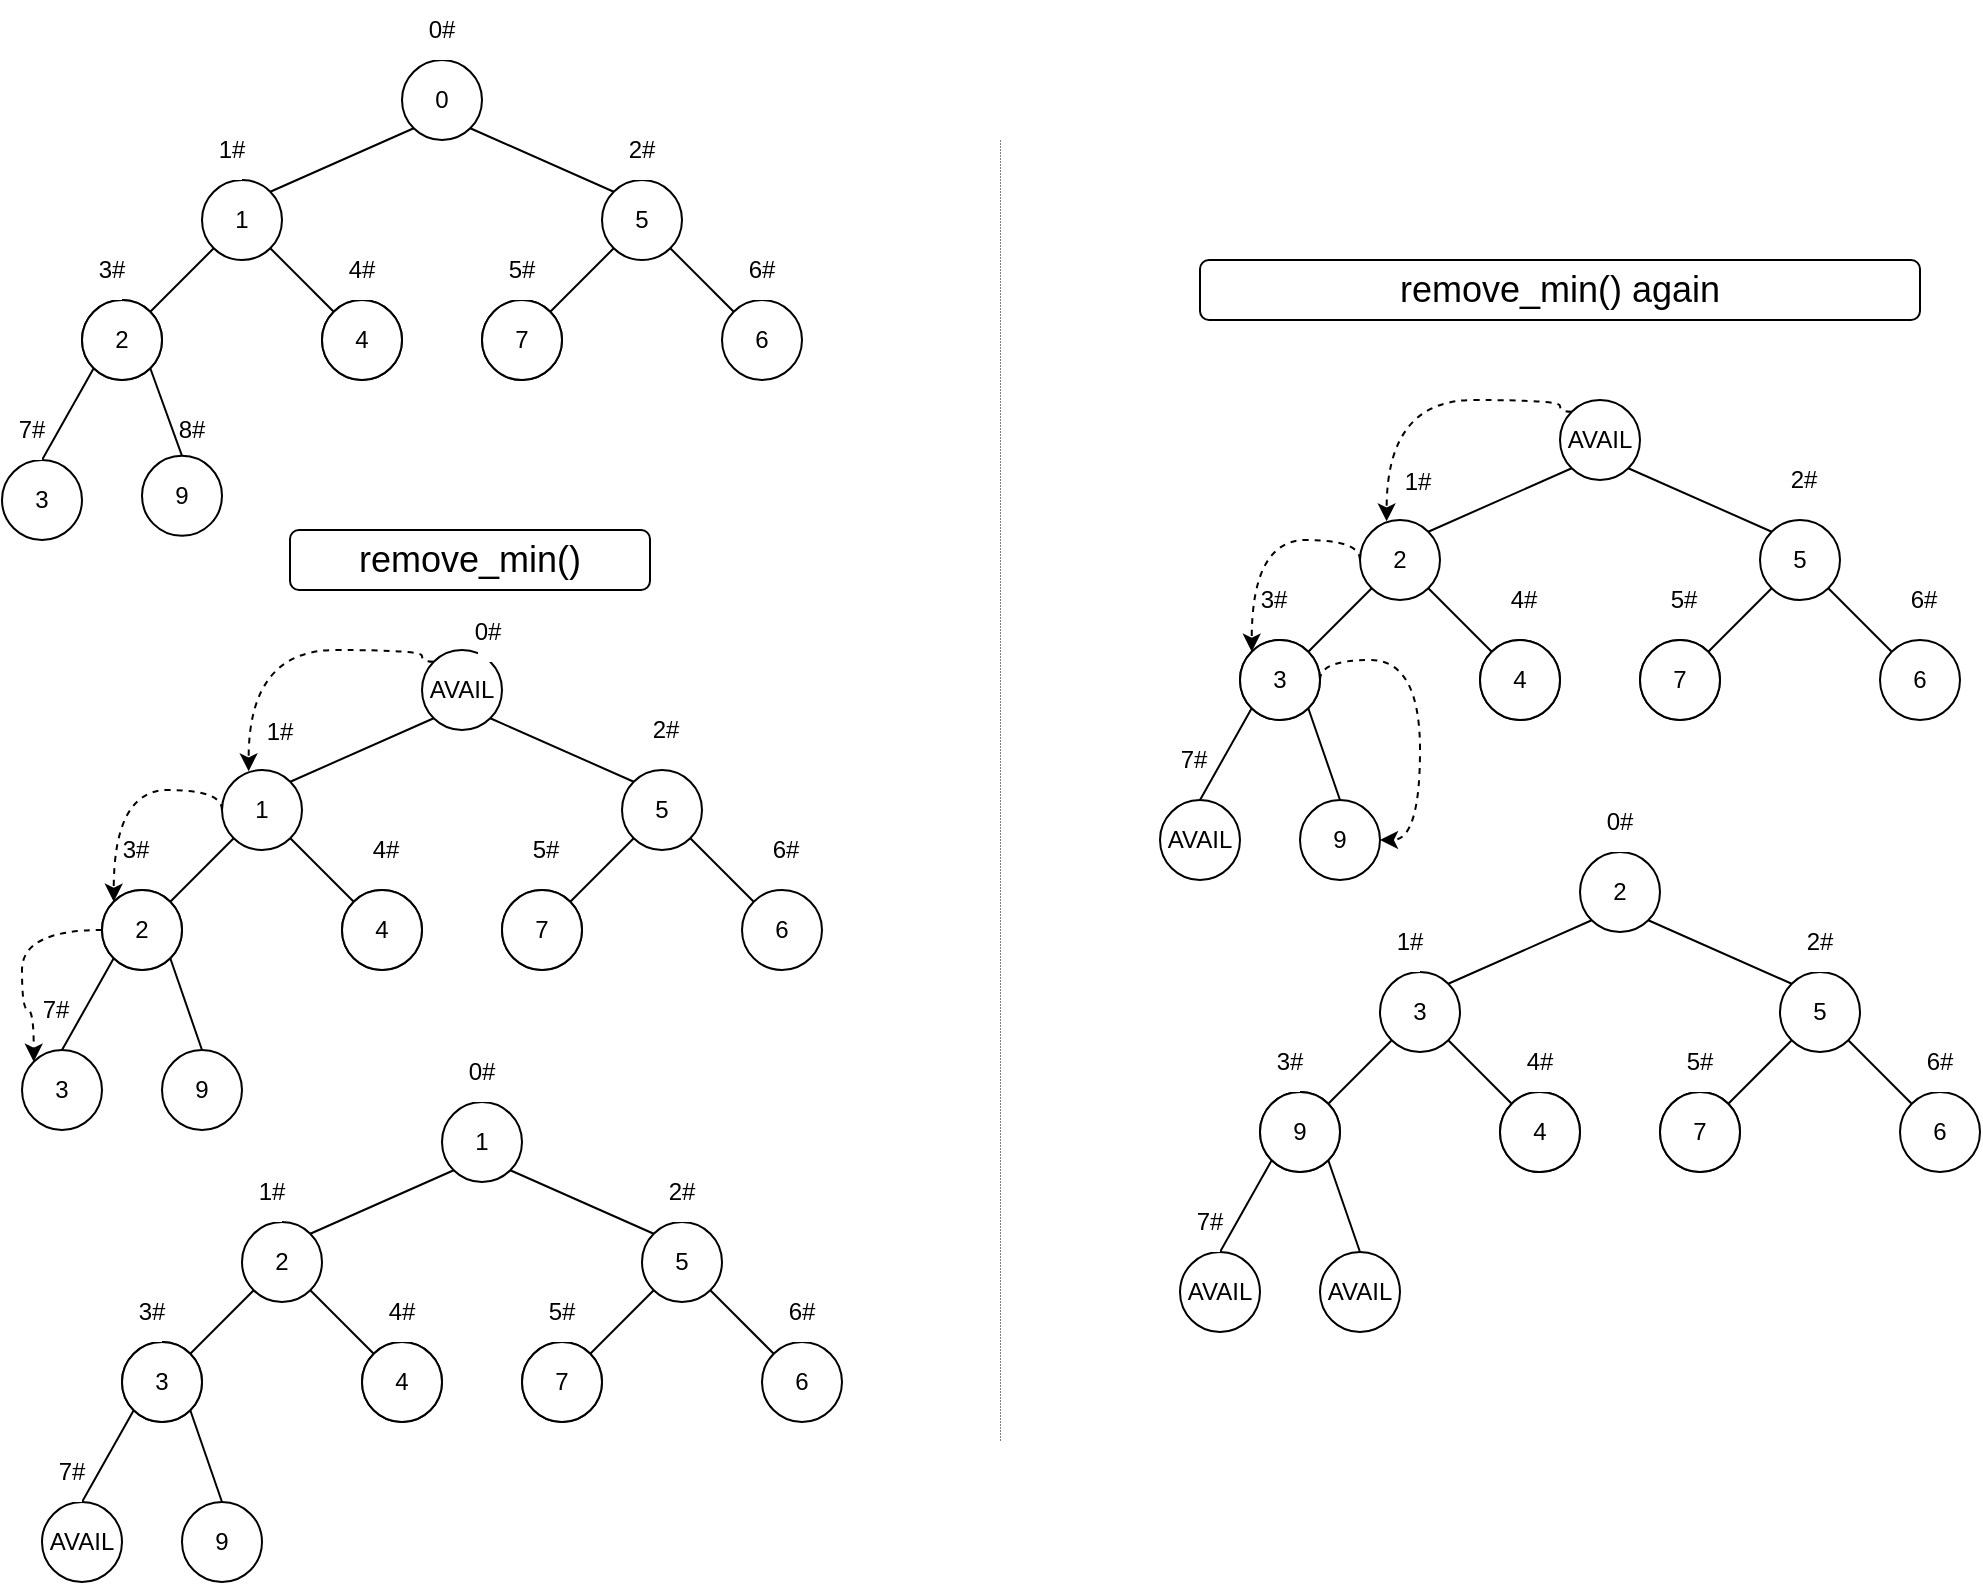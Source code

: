<mxfile version="18.0.3" type="github">
  <diagram id="ILHfGPeh-TraK1wzI0Kx" name="Page-1">
    <mxGraphModel dx="1303" dy="727" grid="1" gridSize="10" guides="1" tooltips="1" connect="1" arrows="1" fold="1" page="1" pageScale="1" pageWidth="827" pageHeight="1169" math="0" shadow="0">
      <root>
        <mxCell id="0" />
        <mxCell id="1" parent="0" />
        <mxCell id="59LHeVAlmlEeKIpCH-CL-5" style="rounded=0;orthogonalLoop=1;jettySize=auto;html=1;exitX=0;exitY=1;exitDx=0;exitDy=0;entryX=1;entryY=0;entryDx=0;entryDy=0;endArrow=none;endFill=0;" edge="1" parent="1" source="59LHeVAlmlEeKIpCH-CL-1" target="59LHeVAlmlEeKIpCH-CL-3">
          <mxGeometry relative="1" as="geometry" />
        </mxCell>
        <mxCell id="59LHeVAlmlEeKIpCH-CL-6" style="edgeStyle=none;rounded=0;orthogonalLoop=1;jettySize=auto;html=1;exitX=1;exitY=1;exitDx=0;exitDy=0;entryX=0;entryY=0;entryDx=0;entryDy=0;endArrow=none;endFill=0;" edge="1" parent="1" source="59LHeVAlmlEeKIpCH-CL-1" target="59LHeVAlmlEeKIpCH-CL-4">
          <mxGeometry relative="1" as="geometry" />
        </mxCell>
        <mxCell id="59LHeVAlmlEeKIpCH-CL-1" value="0" style="ellipse;whiteSpace=wrap;html=1;aspect=fixed;" vertex="1" parent="1">
          <mxGeometry x="211" y="50" width="40" height="40" as="geometry" />
        </mxCell>
        <mxCell id="59LHeVAlmlEeKIpCH-CL-3" value="1" style="ellipse;whiteSpace=wrap;html=1;aspect=fixed;" vertex="1" parent="1">
          <mxGeometry x="111" y="110" width="40" height="40" as="geometry" />
        </mxCell>
        <mxCell id="59LHeVAlmlEeKIpCH-CL-4" value="5" style="ellipse;whiteSpace=wrap;html=1;aspect=fixed;" vertex="1" parent="1">
          <mxGeometry x="311" y="110" width="40" height="40" as="geometry" />
        </mxCell>
        <mxCell id="59LHeVAlmlEeKIpCH-CL-7" style="rounded=0;orthogonalLoop=1;jettySize=auto;html=1;exitX=0;exitY=1;exitDx=0;exitDy=0;entryX=1;entryY=0;entryDx=0;entryDy=0;endArrow=none;endFill=0;" edge="1" parent="1" source="59LHeVAlmlEeKIpCH-CL-3" target="59LHeVAlmlEeKIpCH-CL-10">
          <mxGeometry relative="1" as="geometry">
            <mxPoint x="116.858" y="144.142" as="sourcePoint" />
          </mxGeometry>
        </mxCell>
        <mxCell id="59LHeVAlmlEeKIpCH-CL-8" style="edgeStyle=none;rounded=0;orthogonalLoop=1;jettySize=auto;html=1;exitX=1;exitY=1;exitDx=0;exitDy=0;entryX=0;entryY=0;entryDx=0;entryDy=0;endArrow=none;endFill=0;" edge="1" parent="1" source="59LHeVAlmlEeKIpCH-CL-3" target="59LHeVAlmlEeKIpCH-CL-11">
          <mxGeometry relative="1" as="geometry">
            <mxPoint x="145.142" y="144.142" as="sourcePoint" />
          </mxGeometry>
        </mxCell>
        <mxCell id="59LHeVAlmlEeKIpCH-CL-10" value="" style="ellipse;whiteSpace=wrap;html=1;aspect=fixed;" vertex="1" parent="1">
          <mxGeometry x="51" y="170" width="40" height="40" as="geometry" />
        </mxCell>
        <mxCell id="59LHeVAlmlEeKIpCH-CL-11" value="" style="ellipse;whiteSpace=wrap;html=1;aspect=fixed;" vertex="1" parent="1">
          <mxGeometry x="171" y="170" width="40" height="40" as="geometry" />
        </mxCell>
        <mxCell id="59LHeVAlmlEeKIpCH-CL-12" style="rounded=0;orthogonalLoop=1;jettySize=auto;html=1;exitX=0;exitY=1;exitDx=0;exitDy=0;entryX=1;entryY=0;entryDx=0;entryDy=0;endArrow=none;endFill=0;" edge="1" parent="1" target="59LHeVAlmlEeKIpCH-CL-14" source="59LHeVAlmlEeKIpCH-CL-4">
          <mxGeometry relative="1" as="geometry">
            <mxPoint x="316.858" y="144.142" as="sourcePoint" />
          </mxGeometry>
        </mxCell>
        <mxCell id="59LHeVAlmlEeKIpCH-CL-13" style="edgeStyle=none;rounded=0;orthogonalLoop=1;jettySize=auto;html=1;exitX=1;exitY=1;exitDx=0;exitDy=0;entryX=0;entryY=0;entryDx=0;entryDy=0;endArrow=none;endFill=0;" edge="1" parent="1" target="59LHeVAlmlEeKIpCH-CL-15" source="59LHeVAlmlEeKIpCH-CL-4">
          <mxGeometry relative="1" as="geometry">
            <mxPoint x="345.142" y="144.142" as="sourcePoint" />
          </mxGeometry>
        </mxCell>
        <mxCell id="59LHeVAlmlEeKIpCH-CL-14" value="" style="ellipse;whiteSpace=wrap;html=1;aspect=fixed;" vertex="1" parent="1">
          <mxGeometry x="251" y="170" width="40" height="40" as="geometry" />
        </mxCell>
        <mxCell id="59LHeVAlmlEeKIpCH-CL-15" value="6" style="ellipse;whiteSpace=wrap;html=1;aspect=fixed;" vertex="1" parent="1">
          <mxGeometry x="371" y="170" width="40" height="40" as="geometry" />
        </mxCell>
        <mxCell id="59LHeVAlmlEeKIpCH-CL-16" value="7" style="ellipse;whiteSpace=wrap;html=1;aspect=fixed;" vertex="1" parent="1">
          <mxGeometry x="251" y="170" width="40" height="40" as="geometry" />
        </mxCell>
        <mxCell id="59LHeVAlmlEeKIpCH-CL-17" value="2" style="ellipse;whiteSpace=wrap;html=1;aspect=fixed;" vertex="1" parent="1">
          <mxGeometry x="51" y="170" width="40" height="40" as="geometry" />
        </mxCell>
        <mxCell id="59LHeVAlmlEeKIpCH-CL-18" value="4" style="ellipse;whiteSpace=wrap;html=1;aspect=fixed;" vertex="1" parent="1">
          <mxGeometry x="171" y="170" width="40" height="40" as="geometry" />
        </mxCell>
        <mxCell id="59LHeVAlmlEeKIpCH-CL-19" style="rounded=0;orthogonalLoop=1;jettySize=auto;html=1;exitX=0;exitY=1;exitDx=0;exitDy=0;entryX=0.5;entryY=0;entryDx=0;entryDy=0;endArrow=none;endFill=0;" edge="1" parent="1" source="59LHeVAlmlEeKIpCH-CL-17" target="59LHeVAlmlEeKIpCH-CL-25">
          <mxGeometry relative="1" as="geometry">
            <mxPoint x="56.858" y="200.002" as="sourcePoint" />
            <mxPoint x="25.142" y="237.578" as="targetPoint" />
          </mxGeometry>
        </mxCell>
        <mxCell id="59LHeVAlmlEeKIpCH-CL-25" value="3" style="ellipse;whiteSpace=wrap;html=1;aspect=fixed;" vertex="1" parent="1">
          <mxGeometry x="11" y="250" width="40" height="40" as="geometry" />
        </mxCell>
        <mxCell id="59LHeVAlmlEeKIpCH-CL-30" style="rounded=0;orthogonalLoop=1;jettySize=auto;html=1;exitX=0;exitY=1;exitDx=0;exitDy=0;entryX=1;entryY=0;entryDx=0;entryDy=0;endArrow=none;endFill=0;" edge="1" parent="1" source="59LHeVAlmlEeKIpCH-CL-32" target="59LHeVAlmlEeKIpCH-CL-33">
          <mxGeometry relative="1" as="geometry" />
        </mxCell>
        <mxCell id="59LHeVAlmlEeKIpCH-CL-31" style="edgeStyle=none;rounded=0;orthogonalLoop=1;jettySize=auto;html=1;exitX=1;exitY=1;exitDx=0;exitDy=0;entryX=0;entryY=0;entryDx=0;entryDy=0;endArrow=none;endFill=0;" edge="1" parent="1" source="59LHeVAlmlEeKIpCH-CL-32" target="59LHeVAlmlEeKIpCH-CL-34">
          <mxGeometry relative="1" as="geometry" />
        </mxCell>
        <mxCell id="59LHeVAlmlEeKIpCH-CL-54" style="edgeStyle=orthogonalEdgeStyle;rounded=0;orthogonalLoop=1;jettySize=auto;html=1;exitX=0;exitY=0;exitDx=0;exitDy=0;entryX=0.333;entryY=0.017;entryDx=0;entryDy=0;entryPerimeter=0;endArrow=classic;endFill=1;curved=1;dashed=1;" edge="1" parent="1" source="59LHeVAlmlEeKIpCH-CL-32" target="59LHeVAlmlEeKIpCH-CL-33">
          <mxGeometry relative="1" as="geometry">
            <Array as="points">
              <mxPoint x="221" y="351" />
              <mxPoint x="221" y="345" />
              <mxPoint x="134" y="345" />
            </Array>
          </mxGeometry>
        </mxCell>
        <mxCell id="59LHeVAlmlEeKIpCH-CL-32" value="AVAIL" style="ellipse;whiteSpace=wrap;html=1;aspect=fixed;" vertex="1" parent="1">
          <mxGeometry x="221" y="345" width="40" height="40" as="geometry" />
        </mxCell>
        <mxCell id="59LHeVAlmlEeKIpCH-CL-33" value="1" style="ellipse;whiteSpace=wrap;html=1;aspect=fixed;" vertex="1" parent="1">
          <mxGeometry x="121" y="405" width="40" height="40" as="geometry" />
        </mxCell>
        <mxCell id="59LHeVAlmlEeKIpCH-CL-34" value="5" style="ellipse;whiteSpace=wrap;html=1;aspect=fixed;" vertex="1" parent="1">
          <mxGeometry x="321" y="405" width="40" height="40" as="geometry" />
        </mxCell>
        <mxCell id="59LHeVAlmlEeKIpCH-CL-35" style="rounded=0;orthogonalLoop=1;jettySize=auto;html=1;exitX=0;exitY=1;exitDx=0;exitDy=0;entryX=1;entryY=0;entryDx=0;entryDy=0;endArrow=none;endFill=0;" edge="1" parent="1" source="59LHeVAlmlEeKIpCH-CL-33" target="59LHeVAlmlEeKIpCH-CL-37">
          <mxGeometry relative="1" as="geometry">
            <mxPoint x="126.858" y="439.142" as="sourcePoint" />
          </mxGeometry>
        </mxCell>
        <mxCell id="59LHeVAlmlEeKIpCH-CL-36" style="edgeStyle=none;rounded=0;orthogonalLoop=1;jettySize=auto;html=1;exitX=1;exitY=1;exitDx=0;exitDy=0;entryX=0;entryY=0;entryDx=0;entryDy=0;endArrow=none;endFill=0;" edge="1" parent="1" source="59LHeVAlmlEeKIpCH-CL-33" target="59LHeVAlmlEeKIpCH-CL-38">
          <mxGeometry relative="1" as="geometry">
            <mxPoint x="155.142" y="439.142" as="sourcePoint" />
          </mxGeometry>
        </mxCell>
        <mxCell id="59LHeVAlmlEeKIpCH-CL-37" value="" style="ellipse;whiteSpace=wrap;html=1;aspect=fixed;" vertex="1" parent="1">
          <mxGeometry x="61" y="465" width="40" height="40" as="geometry" />
        </mxCell>
        <mxCell id="59LHeVAlmlEeKIpCH-CL-38" value="" style="ellipse;whiteSpace=wrap;html=1;aspect=fixed;" vertex="1" parent="1">
          <mxGeometry x="181" y="465" width="40" height="40" as="geometry" />
        </mxCell>
        <mxCell id="59LHeVAlmlEeKIpCH-CL-39" style="rounded=0;orthogonalLoop=1;jettySize=auto;html=1;exitX=0;exitY=1;exitDx=0;exitDy=0;entryX=1;entryY=0;entryDx=0;entryDy=0;endArrow=none;endFill=0;" edge="1" parent="1" source="59LHeVAlmlEeKIpCH-CL-34" target="59LHeVAlmlEeKIpCH-CL-41">
          <mxGeometry relative="1" as="geometry">
            <mxPoint x="326.858" y="439.142" as="sourcePoint" />
          </mxGeometry>
        </mxCell>
        <mxCell id="59LHeVAlmlEeKIpCH-CL-40" style="edgeStyle=none;rounded=0;orthogonalLoop=1;jettySize=auto;html=1;exitX=1;exitY=1;exitDx=0;exitDy=0;entryX=0;entryY=0;entryDx=0;entryDy=0;endArrow=none;endFill=0;" edge="1" parent="1" source="59LHeVAlmlEeKIpCH-CL-34" target="59LHeVAlmlEeKIpCH-CL-42">
          <mxGeometry relative="1" as="geometry">
            <mxPoint x="355.142" y="439.142" as="sourcePoint" />
          </mxGeometry>
        </mxCell>
        <mxCell id="59LHeVAlmlEeKIpCH-CL-41" value="" style="ellipse;whiteSpace=wrap;html=1;aspect=fixed;" vertex="1" parent="1">
          <mxGeometry x="261" y="465" width="40" height="40" as="geometry" />
        </mxCell>
        <mxCell id="59LHeVAlmlEeKIpCH-CL-42" value="6" style="ellipse;whiteSpace=wrap;html=1;aspect=fixed;" vertex="1" parent="1">
          <mxGeometry x="381" y="465" width="40" height="40" as="geometry" />
        </mxCell>
        <mxCell id="59LHeVAlmlEeKIpCH-CL-44" value="7" style="ellipse;whiteSpace=wrap;html=1;aspect=fixed;" vertex="1" parent="1">
          <mxGeometry x="261" y="465" width="40" height="40" as="geometry" />
        </mxCell>
        <mxCell id="59LHeVAlmlEeKIpCH-CL-45" value="2" style="ellipse;whiteSpace=wrap;html=1;aspect=fixed;" vertex="1" parent="1">
          <mxGeometry x="61" y="465" width="40" height="40" as="geometry" />
        </mxCell>
        <mxCell id="59LHeVAlmlEeKIpCH-CL-46" value="4" style="ellipse;whiteSpace=wrap;html=1;aspect=fixed;" vertex="1" parent="1">
          <mxGeometry x="181" y="465" width="40" height="40" as="geometry" />
        </mxCell>
        <mxCell id="59LHeVAlmlEeKIpCH-CL-47" style="rounded=0;orthogonalLoop=1;jettySize=auto;html=1;exitX=0;exitY=1;exitDx=0;exitDy=0;entryX=0.5;entryY=0;entryDx=0;entryDy=0;endArrow=none;endFill=0;" edge="1" parent="1" source="59LHeVAlmlEeKIpCH-CL-45" target="59LHeVAlmlEeKIpCH-CL-52">
          <mxGeometry relative="1" as="geometry">
            <mxPoint x="66.858" y="495.002" as="sourcePoint" />
            <mxPoint x="35.142" y="532.578" as="targetPoint" />
          </mxGeometry>
        </mxCell>
        <mxCell id="59LHeVAlmlEeKIpCH-CL-52" value="3" style="ellipse;whiteSpace=wrap;html=1;aspect=fixed;" vertex="1" parent="1">
          <mxGeometry x="21" y="545" width="40" height="40" as="geometry" />
        </mxCell>
        <mxCell id="59LHeVAlmlEeKIpCH-CL-55" style="edgeStyle=orthogonalEdgeStyle;rounded=0;orthogonalLoop=1;jettySize=auto;html=1;exitX=0;exitY=0.5;exitDx=0;exitDy=0;entryX=0;entryY=0;entryDx=0;entryDy=0;endArrow=classic;endFill=1;curved=1;dashed=1;" edge="1" parent="1" source="59LHeVAlmlEeKIpCH-CL-33" target="59LHeVAlmlEeKIpCH-CL-45">
          <mxGeometry relative="1" as="geometry">
            <mxPoint x="140.998" y="410.858" as="sourcePoint" />
            <mxPoint x="48.46" y="465.68" as="targetPoint" />
            <Array as="points">
              <mxPoint x="121" y="415" />
              <mxPoint x="67" y="415" />
            </Array>
          </mxGeometry>
        </mxCell>
        <mxCell id="59LHeVAlmlEeKIpCH-CL-56" style="edgeStyle=orthogonalEdgeStyle;rounded=0;orthogonalLoop=1;jettySize=auto;html=1;exitX=0;exitY=0.5;exitDx=0;exitDy=0;entryX=0;entryY=0;entryDx=0;entryDy=0;endArrow=classic;endFill=1;curved=1;dashed=1;" edge="1" parent="1" target="59LHeVAlmlEeKIpCH-CL-52">
          <mxGeometry relative="1" as="geometry">
            <mxPoint x="61" y="485" as="sourcePoint" />
            <mxPoint x="6.858" y="530.858" as="targetPoint" />
            <Array as="points">
              <mxPoint x="21" y="485" />
              <mxPoint x="21" y="525" />
              <mxPoint x="27" y="525" />
            </Array>
          </mxGeometry>
        </mxCell>
        <mxCell id="59LHeVAlmlEeKIpCH-CL-77" value="0#" style="rounded=0;whiteSpace=wrap;html=1;strokeColor=none;" vertex="1" parent="1">
          <mxGeometry x="226" y="20" width="10" height="30" as="geometry" />
        </mxCell>
        <mxCell id="59LHeVAlmlEeKIpCH-CL-78" value="1#" style="rounded=0;whiteSpace=wrap;html=1;strokeColor=none;" vertex="1" parent="1">
          <mxGeometry x="121" y="80" width="10" height="30" as="geometry" />
        </mxCell>
        <mxCell id="59LHeVAlmlEeKIpCH-CL-79" value="2#" style="rounded=0;whiteSpace=wrap;html=1;strokeColor=none;" vertex="1" parent="1">
          <mxGeometry x="326" y="80" width="10" height="30" as="geometry" />
        </mxCell>
        <mxCell id="59LHeVAlmlEeKIpCH-CL-80" value="3#" style="rounded=0;whiteSpace=wrap;html=1;strokeColor=none;" vertex="1" parent="1">
          <mxGeometry x="61" y="140" width="10" height="30" as="geometry" />
        </mxCell>
        <mxCell id="59LHeVAlmlEeKIpCH-CL-81" value="4#" style="rounded=0;whiteSpace=wrap;html=1;strokeColor=none;" vertex="1" parent="1">
          <mxGeometry x="186" y="140" width="10" height="30" as="geometry" />
        </mxCell>
        <mxCell id="59LHeVAlmlEeKIpCH-CL-82" value="5#" style="rounded=0;whiteSpace=wrap;html=1;strokeColor=none;" vertex="1" parent="1">
          <mxGeometry x="266" y="140" width="10" height="30" as="geometry" />
        </mxCell>
        <mxCell id="59LHeVAlmlEeKIpCH-CL-83" value="6#" style="rounded=0;whiteSpace=wrap;html=1;strokeColor=none;" vertex="1" parent="1">
          <mxGeometry x="386" y="140" width="10" height="30" as="geometry" />
        </mxCell>
        <mxCell id="59LHeVAlmlEeKIpCH-CL-84" value="7#" style="rounded=0;whiteSpace=wrap;html=1;strokeColor=none;" vertex="1" parent="1">
          <mxGeometry x="21" y="220" width="10" height="30" as="geometry" />
        </mxCell>
        <mxCell id="59LHeVAlmlEeKIpCH-CL-87" value="0#" style="rounded=0;whiteSpace=wrap;html=1;strokeColor=none;" vertex="1" parent="1">
          <mxGeometry x="249" y="321" width="10" height="30" as="geometry" />
        </mxCell>
        <mxCell id="59LHeVAlmlEeKIpCH-CL-88" value="1#" style="rounded=0;whiteSpace=wrap;html=1;strokeColor=none;" vertex="1" parent="1">
          <mxGeometry x="145" y="371" width="10" height="30" as="geometry" />
        </mxCell>
        <mxCell id="59LHeVAlmlEeKIpCH-CL-89" value="2#" style="rounded=0;whiteSpace=wrap;html=1;strokeColor=none;" vertex="1" parent="1">
          <mxGeometry x="338" y="370" width="10" height="30" as="geometry" />
        </mxCell>
        <mxCell id="59LHeVAlmlEeKIpCH-CL-90" value="3#" style="rounded=0;whiteSpace=wrap;html=1;strokeColor=none;" vertex="1" parent="1">
          <mxGeometry x="73" y="430" width="10" height="30" as="geometry" />
        </mxCell>
        <mxCell id="59LHeVAlmlEeKIpCH-CL-91" value="4#" style="rounded=0;whiteSpace=wrap;html=1;strokeColor=none;" vertex="1" parent="1">
          <mxGeometry x="198" y="430" width="10" height="30" as="geometry" />
        </mxCell>
        <mxCell id="59LHeVAlmlEeKIpCH-CL-92" value="5#" style="rounded=0;whiteSpace=wrap;html=1;strokeColor=none;" vertex="1" parent="1">
          <mxGeometry x="278" y="430" width="10" height="30" as="geometry" />
        </mxCell>
        <mxCell id="59LHeVAlmlEeKIpCH-CL-93" value="6#" style="rounded=0;whiteSpace=wrap;html=1;strokeColor=none;" vertex="1" parent="1">
          <mxGeometry x="398" y="430" width="10" height="30" as="geometry" />
        </mxCell>
        <mxCell id="59LHeVAlmlEeKIpCH-CL-94" value="7#" style="rounded=0;whiteSpace=wrap;html=1;strokeColor=none;" vertex="1" parent="1">
          <mxGeometry x="33" y="510" width="10" height="30" as="geometry" />
        </mxCell>
        <mxCell id="59LHeVAlmlEeKIpCH-CL-96" style="rounded=0;orthogonalLoop=1;jettySize=auto;html=1;exitX=0;exitY=1;exitDx=0;exitDy=0;entryX=1;entryY=0;entryDx=0;entryDy=0;endArrow=none;endFill=0;" edge="1" parent="1" source="59LHeVAlmlEeKIpCH-CL-98" target="59LHeVAlmlEeKIpCH-CL-99">
          <mxGeometry relative="1" as="geometry" />
        </mxCell>
        <mxCell id="59LHeVAlmlEeKIpCH-CL-97" style="edgeStyle=none;rounded=0;orthogonalLoop=1;jettySize=auto;html=1;exitX=1;exitY=1;exitDx=0;exitDy=0;entryX=0;entryY=0;entryDx=0;entryDy=0;endArrow=none;endFill=0;" edge="1" parent="1" source="59LHeVAlmlEeKIpCH-CL-98" target="59LHeVAlmlEeKIpCH-CL-100">
          <mxGeometry relative="1" as="geometry" />
        </mxCell>
        <mxCell id="59LHeVAlmlEeKIpCH-CL-98" value="1" style="ellipse;whiteSpace=wrap;html=1;aspect=fixed;" vertex="1" parent="1">
          <mxGeometry x="231" y="571" width="40" height="40" as="geometry" />
        </mxCell>
        <mxCell id="59LHeVAlmlEeKIpCH-CL-99" value="2" style="ellipse;whiteSpace=wrap;html=1;aspect=fixed;" vertex="1" parent="1">
          <mxGeometry x="131" y="631" width="40" height="40" as="geometry" />
        </mxCell>
        <mxCell id="59LHeVAlmlEeKIpCH-CL-100" value="5" style="ellipse;whiteSpace=wrap;html=1;aspect=fixed;" vertex="1" parent="1">
          <mxGeometry x="331" y="631" width="40" height="40" as="geometry" />
        </mxCell>
        <mxCell id="59LHeVAlmlEeKIpCH-CL-101" style="rounded=0;orthogonalLoop=1;jettySize=auto;html=1;exitX=0;exitY=1;exitDx=0;exitDy=0;entryX=1;entryY=0;entryDx=0;entryDy=0;endArrow=none;endFill=0;" edge="1" parent="1" source="59LHeVAlmlEeKIpCH-CL-99" target="59LHeVAlmlEeKIpCH-CL-103">
          <mxGeometry relative="1" as="geometry">
            <mxPoint x="136.858" y="665.142" as="sourcePoint" />
          </mxGeometry>
        </mxCell>
        <mxCell id="59LHeVAlmlEeKIpCH-CL-102" style="edgeStyle=none;rounded=0;orthogonalLoop=1;jettySize=auto;html=1;exitX=1;exitY=1;exitDx=0;exitDy=0;entryX=0;entryY=0;entryDx=0;entryDy=0;endArrow=none;endFill=0;" edge="1" parent="1" source="59LHeVAlmlEeKIpCH-CL-99" target="59LHeVAlmlEeKIpCH-CL-104">
          <mxGeometry relative="1" as="geometry">
            <mxPoint x="165.142" y="665.142" as="sourcePoint" />
          </mxGeometry>
        </mxCell>
        <mxCell id="59LHeVAlmlEeKIpCH-CL-103" value="" style="ellipse;whiteSpace=wrap;html=1;aspect=fixed;" vertex="1" parent="1">
          <mxGeometry x="71" y="691" width="40" height="40" as="geometry" />
        </mxCell>
        <mxCell id="59LHeVAlmlEeKIpCH-CL-104" value="" style="ellipse;whiteSpace=wrap;html=1;aspect=fixed;" vertex="1" parent="1">
          <mxGeometry x="191" y="691" width="40" height="40" as="geometry" />
        </mxCell>
        <mxCell id="59LHeVAlmlEeKIpCH-CL-105" style="rounded=0;orthogonalLoop=1;jettySize=auto;html=1;exitX=0;exitY=1;exitDx=0;exitDy=0;entryX=1;entryY=0;entryDx=0;entryDy=0;endArrow=none;endFill=0;" edge="1" parent="1" source="59LHeVAlmlEeKIpCH-CL-100" target="59LHeVAlmlEeKIpCH-CL-107">
          <mxGeometry relative="1" as="geometry">
            <mxPoint x="336.858" y="665.142" as="sourcePoint" />
          </mxGeometry>
        </mxCell>
        <mxCell id="59LHeVAlmlEeKIpCH-CL-106" style="edgeStyle=none;rounded=0;orthogonalLoop=1;jettySize=auto;html=1;exitX=1;exitY=1;exitDx=0;exitDy=0;entryX=0;entryY=0;entryDx=0;entryDy=0;endArrow=none;endFill=0;" edge="1" parent="1" source="59LHeVAlmlEeKIpCH-CL-100" target="59LHeVAlmlEeKIpCH-CL-108">
          <mxGeometry relative="1" as="geometry">
            <mxPoint x="365.142" y="665.142" as="sourcePoint" />
          </mxGeometry>
        </mxCell>
        <mxCell id="59LHeVAlmlEeKIpCH-CL-107" value="" style="ellipse;whiteSpace=wrap;html=1;aspect=fixed;" vertex="1" parent="1">
          <mxGeometry x="271" y="691" width="40" height="40" as="geometry" />
        </mxCell>
        <mxCell id="59LHeVAlmlEeKIpCH-CL-108" value="6" style="ellipse;whiteSpace=wrap;html=1;aspect=fixed;" vertex="1" parent="1">
          <mxGeometry x="391" y="691" width="40" height="40" as="geometry" />
        </mxCell>
        <mxCell id="59LHeVAlmlEeKIpCH-CL-109" value="7" style="ellipse;whiteSpace=wrap;html=1;aspect=fixed;" vertex="1" parent="1">
          <mxGeometry x="271" y="691" width="40" height="40" as="geometry" />
        </mxCell>
        <mxCell id="59LHeVAlmlEeKIpCH-CL-110" value="3" style="ellipse;whiteSpace=wrap;html=1;aspect=fixed;" vertex="1" parent="1">
          <mxGeometry x="71" y="691" width="40" height="40" as="geometry" />
        </mxCell>
        <mxCell id="59LHeVAlmlEeKIpCH-CL-111" value="4" style="ellipse;whiteSpace=wrap;html=1;aspect=fixed;" vertex="1" parent="1">
          <mxGeometry x="191" y="691" width="40" height="40" as="geometry" />
        </mxCell>
        <mxCell id="59LHeVAlmlEeKIpCH-CL-112" style="rounded=0;orthogonalLoop=1;jettySize=auto;html=1;exitX=0;exitY=1;exitDx=0;exitDy=0;entryX=0.5;entryY=0;entryDx=0;entryDy=0;endArrow=none;endFill=0;" edge="1" parent="1" source="59LHeVAlmlEeKIpCH-CL-110" target="59LHeVAlmlEeKIpCH-CL-113">
          <mxGeometry relative="1" as="geometry">
            <mxPoint x="76.858" y="721.002" as="sourcePoint" />
            <mxPoint x="45.142" y="758.578" as="targetPoint" />
          </mxGeometry>
        </mxCell>
        <mxCell id="59LHeVAlmlEeKIpCH-CL-113" value="AVAIL" style="ellipse;whiteSpace=wrap;html=1;aspect=fixed;" vertex="1" parent="1">
          <mxGeometry x="31" y="771" width="40" height="40" as="geometry" />
        </mxCell>
        <mxCell id="59LHeVAlmlEeKIpCH-CL-114" value="0#" style="rounded=0;whiteSpace=wrap;html=1;strokeColor=none;" vertex="1" parent="1">
          <mxGeometry x="246" y="541" width="10" height="30" as="geometry" />
        </mxCell>
        <mxCell id="59LHeVAlmlEeKIpCH-CL-115" value="1#" style="rounded=0;whiteSpace=wrap;html=1;strokeColor=none;" vertex="1" parent="1">
          <mxGeometry x="141" y="601" width="10" height="30" as="geometry" />
        </mxCell>
        <mxCell id="59LHeVAlmlEeKIpCH-CL-116" value="2#" style="rounded=0;whiteSpace=wrap;html=1;strokeColor=none;" vertex="1" parent="1">
          <mxGeometry x="346" y="601" width="10" height="30" as="geometry" />
        </mxCell>
        <mxCell id="59LHeVAlmlEeKIpCH-CL-117" value="3#" style="rounded=0;whiteSpace=wrap;html=1;strokeColor=none;" vertex="1" parent="1">
          <mxGeometry x="81" y="661" width="10" height="30" as="geometry" />
        </mxCell>
        <mxCell id="59LHeVAlmlEeKIpCH-CL-118" value="4#" style="rounded=0;whiteSpace=wrap;html=1;strokeColor=none;" vertex="1" parent="1">
          <mxGeometry x="206" y="661" width="10" height="30" as="geometry" />
        </mxCell>
        <mxCell id="59LHeVAlmlEeKIpCH-CL-119" value="5#" style="rounded=0;whiteSpace=wrap;html=1;strokeColor=none;" vertex="1" parent="1">
          <mxGeometry x="286" y="661" width="10" height="30" as="geometry" />
        </mxCell>
        <mxCell id="59LHeVAlmlEeKIpCH-CL-120" value="6#" style="rounded=0;whiteSpace=wrap;html=1;strokeColor=none;" vertex="1" parent="1">
          <mxGeometry x="406" y="661" width="10" height="30" as="geometry" />
        </mxCell>
        <mxCell id="59LHeVAlmlEeKIpCH-CL-121" value="7#" style="rounded=0;whiteSpace=wrap;html=1;strokeColor=none;" vertex="1" parent="1">
          <mxGeometry x="41" y="741" width="10" height="30" as="geometry" />
        </mxCell>
        <mxCell id="59LHeVAlmlEeKIpCH-CL-143" style="rounded=0;orthogonalLoop=1;jettySize=auto;html=1;exitX=0;exitY=1;exitDx=0;exitDy=0;entryX=1;entryY=0;entryDx=0;entryDy=0;endArrow=none;endFill=0;" edge="1" parent="1" source="59LHeVAlmlEeKIpCH-CL-146" target="59LHeVAlmlEeKIpCH-CL-147">
          <mxGeometry relative="1" as="geometry" />
        </mxCell>
        <mxCell id="59LHeVAlmlEeKIpCH-CL-144" style="edgeStyle=none;rounded=0;orthogonalLoop=1;jettySize=auto;html=1;exitX=1;exitY=1;exitDx=0;exitDy=0;entryX=0;entryY=0;entryDx=0;entryDy=0;endArrow=none;endFill=0;" edge="1" parent="1" source="59LHeVAlmlEeKIpCH-CL-146" target="59LHeVAlmlEeKIpCH-CL-148">
          <mxGeometry relative="1" as="geometry" />
        </mxCell>
        <mxCell id="59LHeVAlmlEeKIpCH-CL-145" style="edgeStyle=orthogonalEdgeStyle;rounded=0;orthogonalLoop=1;jettySize=auto;html=1;exitX=0;exitY=0;exitDx=0;exitDy=0;entryX=0.333;entryY=0.017;entryDx=0;entryDy=0;entryPerimeter=0;endArrow=classic;endFill=1;curved=1;dashed=1;" edge="1" parent="1" source="59LHeVAlmlEeKIpCH-CL-146" target="59LHeVAlmlEeKIpCH-CL-147">
          <mxGeometry relative="1" as="geometry">
            <Array as="points">
              <mxPoint x="790" y="226" />
              <mxPoint x="790" y="220" />
              <mxPoint x="703" y="220" />
            </Array>
          </mxGeometry>
        </mxCell>
        <mxCell id="59LHeVAlmlEeKIpCH-CL-146" value="AVAIL" style="ellipse;whiteSpace=wrap;html=1;aspect=fixed;" vertex="1" parent="1">
          <mxGeometry x="790" y="220" width="40" height="40" as="geometry" />
        </mxCell>
        <mxCell id="59LHeVAlmlEeKIpCH-CL-147" value="2" style="ellipse;whiteSpace=wrap;html=1;aspect=fixed;" vertex="1" parent="1">
          <mxGeometry x="690" y="280" width="40" height="40" as="geometry" />
        </mxCell>
        <mxCell id="59LHeVAlmlEeKIpCH-CL-148" value="5" style="ellipse;whiteSpace=wrap;html=1;aspect=fixed;" vertex="1" parent="1">
          <mxGeometry x="890" y="280" width="40" height="40" as="geometry" />
        </mxCell>
        <mxCell id="59LHeVAlmlEeKIpCH-CL-149" style="rounded=0;orthogonalLoop=1;jettySize=auto;html=1;exitX=0;exitY=1;exitDx=0;exitDy=0;entryX=1;entryY=0;entryDx=0;entryDy=0;endArrow=none;endFill=0;" edge="1" parent="1" source="59LHeVAlmlEeKIpCH-CL-147" target="59LHeVAlmlEeKIpCH-CL-151">
          <mxGeometry relative="1" as="geometry">
            <mxPoint x="695.858" y="314.142" as="sourcePoint" />
          </mxGeometry>
        </mxCell>
        <mxCell id="59LHeVAlmlEeKIpCH-CL-150" style="edgeStyle=none;rounded=0;orthogonalLoop=1;jettySize=auto;html=1;exitX=1;exitY=1;exitDx=0;exitDy=0;entryX=0;entryY=0;entryDx=0;entryDy=0;endArrow=none;endFill=0;" edge="1" parent="1" source="59LHeVAlmlEeKIpCH-CL-147" target="59LHeVAlmlEeKIpCH-CL-152">
          <mxGeometry relative="1" as="geometry">
            <mxPoint x="724.142" y="314.142" as="sourcePoint" />
          </mxGeometry>
        </mxCell>
        <mxCell id="59LHeVAlmlEeKIpCH-CL-151" value="" style="ellipse;whiteSpace=wrap;html=1;aspect=fixed;" vertex="1" parent="1">
          <mxGeometry x="630" y="340" width="40" height="40" as="geometry" />
        </mxCell>
        <mxCell id="59LHeVAlmlEeKIpCH-CL-152" value="" style="ellipse;whiteSpace=wrap;html=1;aspect=fixed;" vertex="1" parent="1">
          <mxGeometry x="750" y="340" width="40" height="40" as="geometry" />
        </mxCell>
        <mxCell id="59LHeVAlmlEeKIpCH-CL-153" style="rounded=0;orthogonalLoop=1;jettySize=auto;html=1;exitX=0;exitY=1;exitDx=0;exitDy=0;entryX=1;entryY=0;entryDx=0;entryDy=0;endArrow=none;endFill=0;" edge="1" parent="1" source="59LHeVAlmlEeKIpCH-CL-148" target="59LHeVAlmlEeKIpCH-CL-155">
          <mxGeometry relative="1" as="geometry">
            <mxPoint x="895.858" y="314.142" as="sourcePoint" />
          </mxGeometry>
        </mxCell>
        <mxCell id="59LHeVAlmlEeKIpCH-CL-154" style="edgeStyle=none;rounded=0;orthogonalLoop=1;jettySize=auto;html=1;exitX=1;exitY=1;exitDx=0;exitDy=0;entryX=0;entryY=0;entryDx=0;entryDy=0;endArrow=none;endFill=0;" edge="1" parent="1" source="59LHeVAlmlEeKIpCH-CL-148" target="59LHeVAlmlEeKIpCH-CL-156">
          <mxGeometry relative="1" as="geometry">
            <mxPoint x="924.142" y="314.142" as="sourcePoint" />
          </mxGeometry>
        </mxCell>
        <mxCell id="59LHeVAlmlEeKIpCH-CL-155" value="" style="ellipse;whiteSpace=wrap;html=1;aspect=fixed;" vertex="1" parent="1">
          <mxGeometry x="830" y="340" width="40" height="40" as="geometry" />
        </mxCell>
        <mxCell id="59LHeVAlmlEeKIpCH-CL-156" value="6" style="ellipse;whiteSpace=wrap;html=1;aspect=fixed;" vertex="1" parent="1">
          <mxGeometry x="950" y="340" width="40" height="40" as="geometry" />
        </mxCell>
        <mxCell id="59LHeVAlmlEeKIpCH-CL-157" value="7" style="ellipse;whiteSpace=wrap;html=1;aspect=fixed;" vertex="1" parent="1">
          <mxGeometry x="830" y="340" width="40" height="40" as="geometry" />
        </mxCell>
        <mxCell id="59LHeVAlmlEeKIpCH-CL-158" value="3" style="ellipse;whiteSpace=wrap;html=1;aspect=fixed;" vertex="1" parent="1">
          <mxGeometry x="630" y="340" width="40" height="40" as="geometry" />
        </mxCell>
        <mxCell id="59LHeVAlmlEeKIpCH-CL-159" value="4" style="ellipse;whiteSpace=wrap;html=1;aspect=fixed;" vertex="1" parent="1">
          <mxGeometry x="750" y="340" width="40" height="40" as="geometry" />
        </mxCell>
        <mxCell id="59LHeVAlmlEeKIpCH-CL-160" style="rounded=0;orthogonalLoop=1;jettySize=auto;html=1;exitX=0;exitY=1;exitDx=0;exitDy=0;entryX=0.5;entryY=0;entryDx=0;entryDy=0;endArrow=none;endFill=0;" edge="1" parent="1" source="59LHeVAlmlEeKIpCH-CL-158" target="59LHeVAlmlEeKIpCH-CL-161">
          <mxGeometry relative="1" as="geometry">
            <mxPoint x="635.858" y="370.002" as="sourcePoint" />
            <mxPoint x="604.142" y="407.578" as="targetPoint" />
          </mxGeometry>
        </mxCell>
        <mxCell id="59LHeVAlmlEeKIpCH-CL-161" value="AVAIL" style="ellipse;whiteSpace=wrap;html=1;aspect=fixed;" vertex="1" parent="1">
          <mxGeometry x="590" y="420" width="40" height="40" as="geometry" />
        </mxCell>
        <mxCell id="59LHeVAlmlEeKIpCH-CL-162" style="edgeStyle=orthogonalEdgeStyle;rounded=0;orthogonalLoop=1;jettySize=auto;html=1;exitX=0;exitY=0.5;exitDx=0;exitDy=0;entryX=0;entryY=0;entryDx=0;entryDy=0;endArrow=classic;endFill=1;curved=1;dashed=1;" edge="1" parent="1" source="59LHeVAlmlEeKIpCH-CL-147" target="59LHeVAlmlEeKIpCH-CL-158">
          <mxGeometry relative="1" as="geometry">
            <mxPoint x="709.998" y="285.858" as="sourcePoint" />
            <mxPoint x="617.46" y="340.68" as="targetPoint" />
            <Array as="points">
              <mxPoint x="690" y="290" />
              <mxPoint x="636" y="290" />
            </Array>
          </mxGeometry>
        </mxCell>
        <mxCell id="59LHeVAlmlEeKIpCH-CL-173" value="1#" style="rounded=0;whiteSpace=wrap;html=1;strokeColor=none;" vertex="1" parent="1">
          <mxGeometry x="714" y="246" width="10" height="30" as="geometry" />
        </mxCell>
        <mxCell id="59LHeVAlmlEeKIpCH-CL-174" value="2#" style="rounded=0;whiteSpace=wrap;html=1;strokeColor=none;" vertex="1" parent="1">
          <mxGeometry x="907" y="245" width="10" height="30" as="geometry" />
        </mxCell>
        <mxCell id="59LHeVAlmlEeKIpCH-CL-175" value="3#" style="rounded=0;whiteSpace=wrap;html=1;strokeColor=none;" vertex="1" parent="1">
          <mxGeometry x="642" y="305" width="10" height="30" as="geometry" />
        </mxCell>
        <mxCell id="59LHeVAlmlEeKIpCH-CL-176" value="4#" style="rounded=0;whiteSpace=wrap;html=1;strokeColor=none;" vertex="1" parent="1">
          <mxGeometry x="767" y="305" width="10" height="30" as="geometry" />
        </mxCell>
        <mxCell id="59LHeVAlmlEeKIpCH-CL-177" value="5#" style="rounded=0;whiteSpace=wrap;html=1;strokeColor=none;" vertex="1" parent="1">
          <mxGeometry x="847" y="305" width="10" height="30" as="geometry" />
        </mxCell>
        <mxCell id="59LHeVAlmlEeKIpCH-CL-178" value="6#" style="rounded=0;whiteSpace=wrap;html=1;strokeColor=none;" vertex="1" parent="1">
          <mxGeometry x="967" y="305" width="10" height="30" as="geometry" />
        </mxCell>
        <mxCell id="59LHeVAlmlEeKIpCH-CL-179" value="7#" style="rounded=0;whiteSpace=wrap;html=1;strokeColor=none;" vertex="1" parent="1">
          <mxGeometry x="602" y="385" width="10" height="30" as="geometry" />
        </mxCell>
        <mxCell id="59LHeVAlmlEeKIpCH-CL-180" style="rounded=0;orthogonalLoop=1;jettySize=auto;html=1;exitX=0;exitY=1;exitDx=0;exitDy=0;entryX=1;entryY=0;entryDx=0;entryDy=0;endArrow=none;endFill=0;" edge="1" parent="1" source="59LHeVAlmlEeKIpCH-CL-182" target="59LHeVAlmlEeKIpCH-CL-183">
          <mxGeometry relative="1" as="geometry" />
        </mxCell>
        <mxCell id="59LHeVAlmlEeKIpCH-CL-181" style="edgeStyle=none;rounded=0;orthogonalLoop=1;jettySize=auto;html=1;exitX=1;exitY=1;exitDx=0;exitDy=0;entryX=0;entryY=0;entryDx=0;entryDy=0;endArrow=none;endFill=0;" edge="1" parent="1" source="59LHeVAlmlEeKIpCH-CL-182" target="59LHeVAlmlEeKIpCH-CL-184">
          <mxGeometry relative="1" as="geometry" />
        </mxCell>
        <mxCell id="59LHeVAlmlEeKIpCH-CL-182" value="2" style="ellipse;whiteSpace=wrap;html=1;aspect=fixed;" vertex="1" parent="1">
          <mxGeometry x="800" y="446" width="40" height="40" as="geometry" />
        </mxCell>
        <mxCell id="59LHeVAlmlEeKIpCH-CL-183" value="3" style="ellipse;whiteSpace=wrap;html=1;aspect=fixed;" vertex="1" parent="1">
          <mxGeometry x="700" y="506.0" width="40" height="40" as="geometry" />
        </mxCell>
        <mxCell id="59LHeVAlmlEeKIpCH-CL-184" value="5" style="ellipse;whiteSpace=wrap;html=1;aspect=fixed;" vertex="1" parent="1">
          <mxGeometry x="900" y="506.0" width="40" height="40" as="geometry" />
        </mxCell>
        <mxCell id="59LHeVAlmlEeKIpCH-CL-185" style="rounded=0;orthogonalLoop=1;jettySize=auto;html=1;exitX=0;exitY=1;exitDx=0;exitDy=0;entryX=1;entryY=0;entryDx=0;entryDy=0;endArrow=none;endFill=0;" edge="1" parent="1" source="59LHeVAlmlEeKIpCH-CL-183" target="59LHeVAlmlEeKIpCH-CL-187">
          <mxGeometry relative="1" as="geometry">
            <mxPoint x="705.858" y="540.142" as="sourcePoint" />
          </mxGeometry>
        </mxCell>
        <mxCell id="59LHeVAlmlEeKIpCH-CL-186" style="edgeStyle=none;rounded=0;orthogonalLoop=1;jettySize=auto;html=1;exitX=1;exitY=1;exitDx=0;exitDy=0;entryX=0;entryY=0;entryDx=0;entryDy=0;endArrow=none;endFill=0;" edge="1" parent="1" source="59LHeVAlmlEeKIpCH-CL-183" target="59LHeVAlmlEeKIpCH-CL-188">
          <mxGeometry relative="1" as="geometry">
            <mxPoint x="734.142" y="540.142" as="sourcePoint" />
          </mxGeometry>
        </mxCell>
        <mxCell id="59LHeVAlmlEeKIpCH-CL-187" value="" style="ellipse;whiteSpace=wrap;html=1;aspect=fixed;" vertex="1" parent="1">
          <mxGeometry x="640" y="566" width="40" height="40" as="geometry" />
        </mxCell>
        <mxCell id="59LHeVAlmlEeKIpCH-CL-188" value="" style="ellipse;whiteSpace=wrap;html=1;aspect=fixed;" vertex="1" parent="1">
          <mxGeometry x="760" y="566" width="40" height="40" as="geometry" />
        </mxCell>
        <mxCell id="59LHeVAlmlEeKIpCH-CL-189" style="rounded=0;orthogonalLoop=1;jettySize=auto;html=1;exitX=0;exitY=1;exitDx=0;exitDy=0;entryX=1;entryY=0;entryDx=0;entryDy=0;endArrow=none;endFill=0;" edge="1" parent="1" source="59LHeVAlmlEeKIpCH-CL-184" target="59LHeVAlmlEeKIpCH-CL-191">
          <mxGeometry relative="1" as="geometry">
            <mxPoint x="905.858" y="540.142" as="sourcePoint" />
          </mxGeometry>
        </mxCell>
        <mxCell id="59LHeVAlmlEeKIpCH-CL-190" style="edgeStyle=none;rounded=0;orthogonalLoop=1;jettySize=auto;html=1;exitX=1;exitY=1;exitDx=0;exitDy=0;entryX=0;entryY=0;entryDx=0;entryDy=0;endArrow=none;endFill=0;" edge="1" parent="1" source="59LHeVAlmlEeKIpCH-CL-184" target="59LHeVAlmlEeKIpCH-CL-192">
          <mxGeometry relative="1" as="geometry">
            <mxPoint x="934.142" y="540.142" as="sourcePoint" />
          </mxGeometry>
        </mxCell>
        <mxCell id="59LHeVAlmlEeKIpCH-CL-191" value="" style="ellipse;whiteSpace=wrap;html=1;aspect=fixed;" vertex="1" parent="1">
          <mxGeometry x="840" y="566" width="40" height="40" as="geometry" />
        </mxCell>
        <mxCell id="59LHeVAlmlEeKIpCH-CL-192" value="6" style="ellipse;whiteSpace=wrap;html=1;aspect=fixed;" vertex="1" parent="1">
          <mxGeometry x="960" y="566" width="40" height="40" as="geometry" />
        </mxCell>
        <mxCell id="59LHeVAlmlEeKIpCH-CL-193" value="7" style="ellipse;whiteSpace=wrap;html=1;aspect=fixed;" vertex="1" parent="1">
          <mxGeometry x="840" y="566" width="40" height="40" as="geometry" />
        </mxCell>
        <mxCell id="59LHeVAlmlEeKIpCH-CL-194" value="9" style="ellipse;whiteSpace=wrap;html=1;aspect=fixed;" vertex="1" parent="1">
          <mxGeometry x="640" y="566" width="40" height="40" as="geometry" />
        </mxCell>
        <mxCell id="59LHeVAlmlEeKIpCH-CL-195" value="4" style="ellipse;whiteSpace=wrap;html=1;aspect=fixed;" vertex="1" parent="1">
          <mxGeometry x="760" y="566" width="40" height="40" as="geometry" />
        </mxCell>
        <mxCell id="59LHeVAlmlEeKIpCH-CL-196" style="rounded=0;orthogonalLoop=1;jettySize=auto;html=1;exitX=0;exitY=1;exitDx=0;exitDy=0;entryX=0.5;entryY=0;entryDx=0;entryDy=0;endArrow=none;endFill=0;" edge="1" parent="1" source="59LHeVAlmlEeKIpCH-CL-194" target="59LHeVAlmlEeKIpCH-CL-197">
          <mxGeometry relative="1" as="geometry">
            <mxPoint x="645.858" y="596.002" as="sourcePoint" />
            <mxPoint x="614.142" y="633.578" as="targetPoint" />
          </mxGeometry>
        </mxCell>
        <mxCell id="59LHeVAlmlEeKIpCH-CL-197" value="AVAIL" style="ellipse;whiteSpace=wrap;html=1;aspect=fixed;" vertex="1" parent="1">
          <mxGeometry x="600" y="646" width="40" height="40" as="geometry" />
        </mxCell>
        <mxCell id="59LHeVAlmlEeKIpCH-CL-198" value="0#" style="rounded=0;whiteSpace=wrap;html=1;strokeColor=none;" vertex="1" parent="1">
          <mxGeometry x="815" y="416" width="10" height="30" as="geometry" />
        </mxCell>
        <mxCell id="59LHeVAlmlEeKIpCH-CL-199" value="1#" style="rounded=0;whiteSpace=wrap;html=1;strokeColor=none;" vertex="1" parent="1">
          <mxGeometry x="710" y="476" width="10" height="30" as="geometry" />
        </mxCell>
        <mxCell id="59LHeVAlmlEeKIpCH-CL-200" value="2#" style="rounded=0;whiteSpace=wrap;html=1;strokeColor=none;" vertex="1" parent="1">
          <mxGeometry x="915" y="476" width="10" height="30" as="geometry" />
        </mxCell>
        <mxCell id="59LHeVAlmlEeKIpCH-CL-201" value="3#" style="rounded=0;whiteSpace=wrap;html=1;strokeColor=none;" vertex="1" parent="1">
          <mxGeometry x="650" y="536" width="10" height="30" as="geometry" />
        </mxCell>
        <mxCell id="59LHeVAlmlEeKIpCH-CL-202" value="4#" style="rounded=0;whiteSpace=wrap;html=1;strokeColor=none;" vertex="1" parent="1">
          <mxGeometry x="775" y="536" width="10" height="30" as="geometry" />
        </mxCell>
        <mxCell id="59LHeVAlmlEeKIpCH-CL-203" value="5#" style="rounded=0;whiteSpace=wrap;html=1;strokeColor=none;" vertex="1" parent="1">
          <mxGeometry x="855" y="536" width="10" height="30" as="geometry" />
        </mxCell>
        <mxCell id="59LHeVAlmlEeKIpCH-CL-204" value="6#" style="rounded=0;whiteSpace=wrap;html=1;strokeColor=none;" vertex="1" parent="1">
          <mxGeometry x="975" y="536" width="10" height="30" as="geometry" />
        </mxCell>
        <mxCell id="59LHeVAlmlEeKIpCH-CL-205" value="7#" style="rounded=0;whiteSpace=wrap;html=1;strokeColor=none;" vertex="1" parent="1">
          <mxGeometry x="610" y="616" width="10" height="30" as="geometry" />
        </mxCell>
        <mxCell id="59LHeVAlmlEeKIpCH-CL-207" style="rounded=0;orthogonalLoop=1;jettySize=auto;html=1;exitX=0.5;exitY=0;exitDx=0;exitDy=0;entryX=1;entryY=1;entryDx=0;entryDy=0;endArrow=none;endFill=0;" edge="1" parent="1" source="59LHeVAlmlEeKIpCH-CL-206" target="59LHeVAlmlEeKIpCH-CL-45">
          <mxGeometry relative="1" as="geometry">
            <mxPoint x="93.142" y="499.142" as="targetPoint" />
          </mxGeometry>
        </mxCell>
        <mxCell id="59LHeVAlmlEeKIpCH-CL-206" value="9" style="ellipse;whiteSpace=wrap;html=1;aspect=fixed;" vertex="1" parent="1">
          <mxGeometry x="91" y="545" width="40" height="40" as="geometry" />
        </mxCell>
        <mxCell id="59LHeVAlmlEeKIpCH-CL-208" value="8#" style="rounded=0;whiteSpace=wrap;html=1;strokeColor=none;" vertex="1" parent="1">
          <mxGeometry x="101" y="220" width="10" height="30" as="geometry" />
        </mxCell>
        <mxCell id="59LHeVAlmlEeKIpCH-CL-214" style="rounded=0;orthogonalLoop=1;jettySize=auto;html=1;exitX=0.5;exitY=0;exitDx=0;exitDy=0;entryX=1;entryY=1;entryDx=0;entryDy=0;endArrow=none;endFill=0;" edge="1" parent="1" source="59LHeVAlmlEeKIpCH-CL-215" target="59LHeVAlmlEeKIpCH-CL-17">
          <mxGeometry relative="1" as="geometry">
            <mxPoint x="85.142" y="202.072" as="targetPoint" />
          </mxGeometry>
        </mxCell>
        <mxCell id="59LHeVAlmlEeKIpCH-CL-215" value="9" style="ellipse;whiteSpace=wrap;html=1;aspect=fixed;" vertex="1" parent="1">
          <mxGeometry x="81" y="247.93" width="40" height="40" as="geometry" />
        </mxCell>
        <mxCell id="59LHeVAlmlEeKIpCH-CL-216" style="rounded=0;orthogonalLoop=1;jettySize=auto;html=1;exitX=0.5;exitY=0;exitDx=0;exitDy=0;entryX=1;entryY=1;entryDx=0;entryDy=0;endArrow=none;endFill=0;" edge="1" parent="1" source="59LHeVAlmlEeKIpCH-CL-217" target="59LHeVAlmlEeKIpCH-CL-110">
          <mxGeometry relative="1" as="geometry">
            <mxPoint x="105.142" y="725.142" as="targetPoint" />
          </mxGeometry>
        </mxCell>
        <mxCell id="59LHeVAlmlEeKIpCH-CL-217" value="9" style="ellipse;whiteSpace=wrap;html=1;aspect=fixed;" vertex="1" parent="1">
          <mxGeometry x="101" y="771" width="40" height="40" as="geometry" />
        </mxCell>
        <mxCell id="59LHeVAlmlEeKIpCH-CL-221" style="rounded=0;orthogonalLoop=1;jettySize=auto;html=1;exitX=0.5;exitY=0;exitDx=0;exitDy=0;entryX=1;entryY=1;entryDx=0;entryDy=0;endArrow=none;endFill=0;" edge="1" parent="1" source="59LHeVAlmlEeKIpCH-CL-222" target="59LHeVAlmlEeKIpCH-CL-158">
          <mxGeometry relative="1" as="geometry">
            <mxPoint x="664.142" y="374.142" as="targetPoint" />
          </mxGeometry>
        </mxCell>
        <mxCell id="59LHeVAlmlEeKIpCH-CL-222" value="9" style="ellipse;whiteSpace=wrap;html=1;aspect=fixed;" vertex="1" parent="1">
          <mxGeometry x="660" y="420" width="40" height="40" as="geometry" />
        </mxCell>
        <mxCell id="59LHeVAlmlEeKIpCH-CL-223" style="edgeStyle=orthogonalEdgeStyle;rounded=0;orthogonalLoop=1;jettySize=auto;html=1;exitX=1;exitY=0.5;exitDx=0;exitDy=0;entryX=1;entryY=0.5;entryDx=0;entryDy=0;endArrow=classic;endFill=1;curved=1;dashed=1;" edge="1" parent="1" source="59LHeVAlmlEeKIpCH-CL-158" target="59LHeVAlmlEeKIpCH-CL-222">
          <mxGeometry relative="1" as="geometry">
            <mxPoint x="700" y="310" as="sourcePoint" />
            <mxPoint x="645.858" y="355.858" as="targetPoint" />
            <Array as="points">
              <mxPoint x="670" y="350" />
              <mxPoint x="720" y="350" />
              <mxPoint x="720" y="440" />
            </Array>
          </mxGeometry>
        </mxCell>
        <mxCell id="59LHeVAlmlEeKIpCH-CL-226" style="rounded=0;orthogonalLoop=1;jettySize=auto;html=1;exitX=0.5;exitY=0;exitDx=0;exitDy=0;entryX=1;entryY=1;entryDx=0;entryDy=0;endArrow=none;endFill=0;" edge="1" parent="1" source="59LHeVAlmlEeKIpCH-CL-227">
          <mxGeometry relative="1" as="geometry">
            <mxPoint x="674.142" y="600.142" as="targetPoint" />
          </mxGeometry>
        </mxCell>
        <mxCell id="59LHeVAlmlEeKIpCH-CL-227" value="AVAIL" style="ellipse;whiteSpace=wrap;html=1;aspect=fixed;" vertex="1" parent="1">
          <mxGeometry x="670" y="646" width="40" height="40" as="geometry" />
        </mxCell>
        <mxCell id="59LHeVAlmlEeKIpCH-CL-229" value="" style="endArrow=none;html=1;rounded=0;dashed=1;dashPattern=1 2;strokeWidth=0.5;" edge="1" parent="1">
          <mxGeometry width="50" height="50" relative="1" as="geometry">
            <mxPoint x="510" y="740" as="sourcePoint" />
            <mxPoint x="510" y="90" as="targetPoint" />
          </mxGeometry>
        </mxCell>
        <mxCell id="59LHeVAlmlEeKIpCH-CL-230" value="&lt;font style=&quot;font-size: 18px;&quot;&gt;remove_min()&lt;/font&gt;" style="rounded=1;whiteSpace=wrap;html=1;" vertex="1" parent="1">
          <mxGeometry x="155" y="285" width="180" height="30" as="geometry" />
        </mxCell>
        <mxCell id="59LHeVAlmlEeKIpCH-CL-231" value="&lt;font style=&quot;font-size: 18px;&quot;&gt;remove_min() again&lt;/font&gt;" style="rounded=1;whiteSpace=wrap;html=1;" vertex="1" parent="1">
          <mxGeometry x="610" y="150" width="360" height="30" as="geometry" />
        </mxCell>
      </root>
    </mxGraphModel>
  </diagram>
</mxfile>
